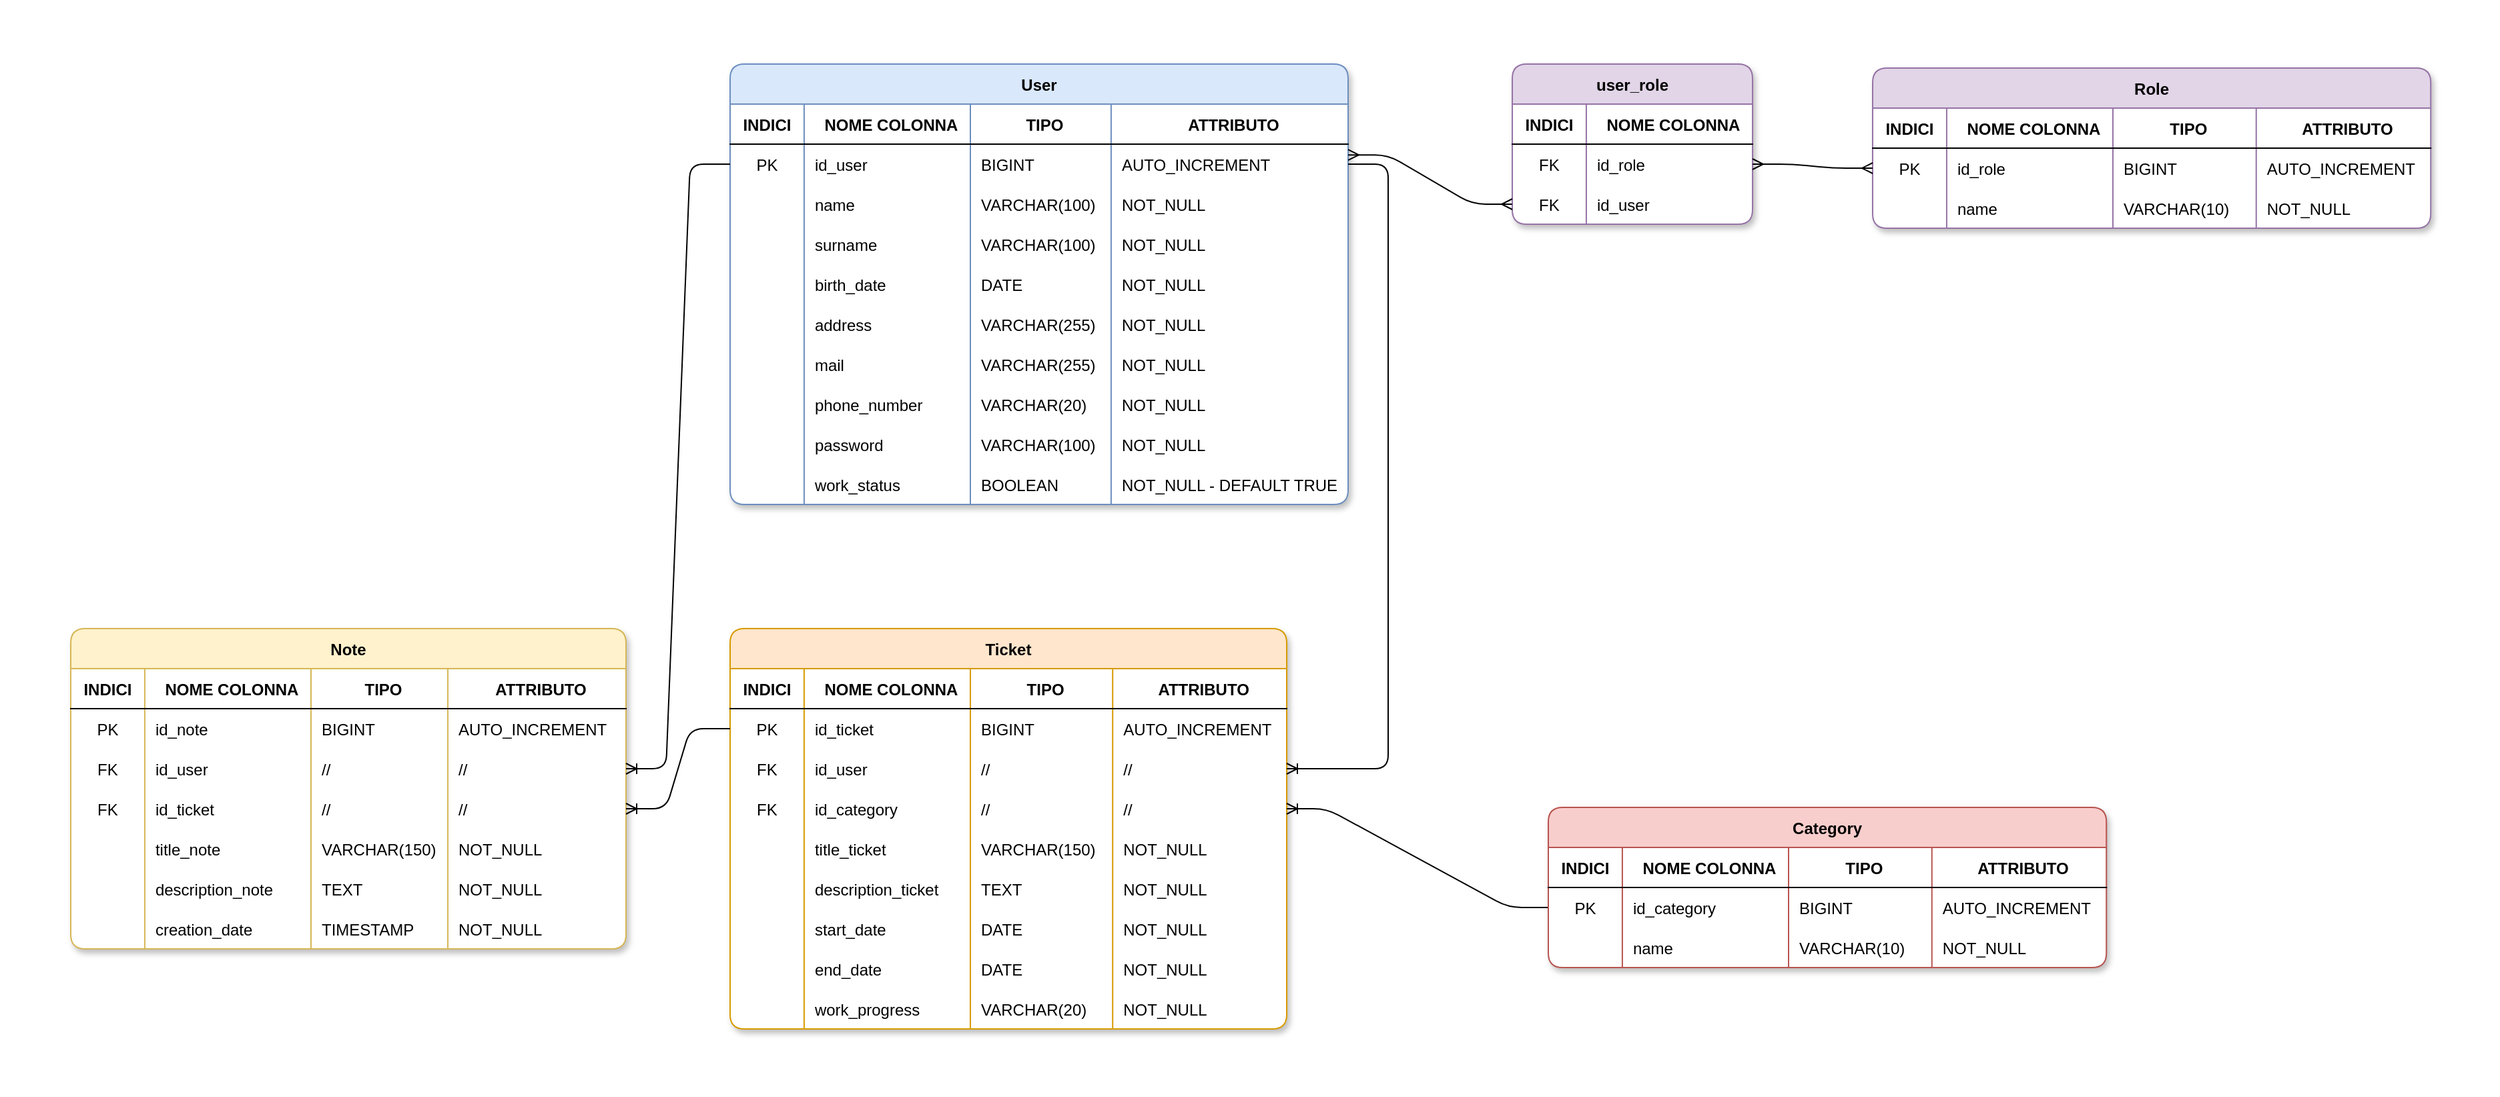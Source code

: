 <mxfile>
    <diagram id="HEl8g1TuOhpyTaPzUHAG" name="Page-1">
        <mxGraphModel dx="3705" dy="1428" grid="0" gridSize="10" guides="1" tooltips="1" connect="1" arrows="1" fold="1" page="0" pageScale="1" pageWidth="827" pageHeight="1169" background="#ffffff" math="0" shadow="0">
            <root>
                <mxCell id="0"/>
                <mxCell id="1" parent="0"/>
                <mxCell id="246" value="" style="rounded=0;whiteSpace=wrap;html=1;strokeColor=none;movable=0;resizable=0;rotatable=0;deletable=0;editable=0;connectable=0;" parent="1" vertex="1">
                    <mxGeometry x="-989" y="96" width="1872" height="821" as="geometry"/>
                </mxCell>
                <mxCell id="2" value="User" style="shape=table;startSize=30;container=1;collapsible=1;childLayout=tableLayout;fixedRows=1;rowLines=0;fontStyle=1;align=center;resizeLast=1;swimlaneFillColor=default;rounded=1;swimlaneLine=1;shadow=1;fillColor=#dae8fc;arcSize=12;strokeColor=#6c8ebf;" parent="1" vertex="1">
                    <mxGeometry x="-442" y="144" width="463" height="330" as="geometry"/>
                </mxCell>
                <mxCell id="3" value="" style="shape=tableRow;horizontal=0;startSize=0;swimlaneHead=0;swimlaneBody=0;fillColor=none;collapsible=0;dropTarget=0;points=[[0,0.5],[1,0.5]];portConstraint=eastwest;top=0;left=0;right=0;bottom=1;rounded=0;" parent="2" vertex="1">
                    <mxGeometry y="30" width="463" height="30" as="geometry"/>
                </mxCell>
                <mxCell id="4" value="INDICI" style="shape=partialRectangle;connectable=0;fillColor=none;top=0;left=0;bottom=0;right=0;fontStyle=1;overflow=hidden;align=center;rounded=0;" parent="3" vertex="1">
                    <mxGeometry width="55.458" height="30" as="geometry">
                        <mxRectangle width="55.458" height="30" as="alternateBounds"/>
                    </mxGeometry>
                </mxCell>
                <mxCell id="5" value="NOME COLONNA" style="shape=partialRectangle;connectable=0;fillColor=none;top=0;left=0;bottom=0;right=0;align=center;spacingLeft=6;fontStyle=1;overflow=hidden;rounded=0;" parent="3" vertex="1">
                    <mxGeometry x="55.458" width="124.542" height="30" as="geometry">
                        <mxRectangle width="124.542" height="30" as="alternateBounds"/>
                    </mxGeometry>
                </mxCell>
                <mxCell id="26" value="TIPO" style="shape=partialRectangle;connectable=0;fillColor=none;top=0;left=0;bottom=0;right=0;align=center;spacingLeft=6;fontStyle=1;overflow=hidden;rounded=0;" parent="3" vertex="1">
                    <mxGeometry x="180" width="105.458" height="30" as="geometry">
                        <mxRectangle width="105.458" height="30" as="alternateBounds"/>
                    </mxGeometry>
                </mxCell>
                <mxCell id="22" value="ATTRIBUTO" style="shape=partialRectangle;connectable=0;fillColor=none;top=0;left=0;bottom=0;right=0;align=center;spacingLeft=6;fontStyle=1;overflow=hidden;rounded=0;" parent="3" vertex="1">
                    <mxGeometry x="285.458" width="177.542" height="30" as="geometry">
                        <mxRectangle width="177.542" height="30" as="alternateBounds"/>
                    </mxGeometry>
                </mxCell>
                <mxCell id="6" value="" style="shape=tableRow;horizontal=0;startSize=0;swimlaneHead=0;swimlaneBody=0;fillColor=none;collapsible=0;dropTarget=0;points=[[0,0.5],[1,0.5]];portConstraint=eastwest;top=0;left=0;right=0;bottom=0;rounded=0;" parent="2" vertex="1">
                    <mxGeometry y="60" width="463" height="30" as="geometry"/>
                </mxCell>
                <mxCell id="7" value="PK" style="shape=partialRectangle;connectable=0;fillColor=none;top=0;left=0;bottom=0;right=0;editable=1;overflow=hidden;rounded=0;" parent="6" vertex="1">
                    <mxGeometry width="55.458" height="30" as="geometry">
                        <mxRectangle width="55.458" height="30" as="alternateBounds"/>
                    </mxGeometry>
                </mxCell>
                <mxCell id="8" value="id_user" style="shape=partialRectangle;connectable=0;fillColor=none;top=0;left=0;bottom=0;right=0;align=left;spacingLeft=6;overflow=hidden;rounded=0;" parent="6" vertex="1">
                    <mxGeometry x="55.458" width="124.542" height="30" as="geometry">
                        <mxRectangle width="124.542" height="30" as="alternateBounds"/>
                    </mxGeometry>
                </mxCell>
                <mxCell id="27" value="BIGINT" style="shape=partialRectangle;connectable=0;fillColor=none;top=0;left=0;bottom=0;right=0;align=left;spacingLeft=6;overflow=hidden;rounded=0;" parent="6" vertex="1">
                    <mxGeometry x="180" width="105.458" height="30" as="geometry">
                        <mxRectangle width="105.458" height="30" as="alternateBounds"/>
                    </mxGeometry>
                </mxCell>
                <mxCell id="23" value="AUTO_INCREMENT" style="shape=partialRectangle;connectable=0;fillColor=none;top=0;left=0;bottom=0;right=0;align=left;spacingLeft=6;overflow=hidden;rounded=0;" parent="6" vertex="1">
                    <mxGeometry x="285.458" width="177.542" height="30" as="geometry">
                        <mxRectangle width="177.542" height="30" as="alternateBounds"/>
                    </mxGeometry>
                </mxCell>
                <mxCell id="9" value="" style="shape=tableRow;horizontal=0;startSize=0;swimlaneHead=0;swimlaneBody=0;fillColor=none;collapsible=0;dropTarget=0;points=[[0,0.5],[1,0.5]];portConstraint=eastwest;top=0;left=0;right=0;bottom=0;rounded=0;" parent="2" vertex="1">
                    <mxGeometry y="90" width="463" height="30" as="geometry"/>
                </mxCell>
                <mxCell id="10" value="" style="shape=partialRectangle;connectable=0;fillColor=none;top=0;left=0;bottom=0;right=0;editable=1;overflow=hidden;rounded=0;" parent="9" vertex="1">
                    <mxGeometry width="55.458" height="30" as="geometry">
                        <mxRectangle width="55.458" height="30" as="alternateBounds"/>
                    </mxGeometry>
                </mxCell>
                <mxCell id="11" value="name" style="shape=partialRectangle;connectable=0;fillColor=none;top=0;left=0;bottom=0;right=0;align=left;spacingLeft=6;overflow=hidden;rounded=0;" parent="9" vertex="1">
                    <mxGeometry x="55.458" width="124.542" height="30" as="geometry">
                        <mxRectangle width="124.542" height="30" as="alternateBounds"/>
                    </mxGeometry>
                </mxCell>
                <mxCell id="28" value="VARCHAR(100)" style="shape=partialRectangle;connectable=0;fillColor=none;top=0;left=0;bottom=0;right=0;align=left;spacingLeft=6;overflow=hidden;rounded=0;" parent="9" vertex="1">
                    <mxGeometry x="180" width="105.458" height="30" as="geometry">
                        <mxRectangle width="105.458" height="30" as="alternateBounds"/>
                    </mxGeometry>
                </mxCell>
                <mxCell id="24" value="NOT_NULL" style="shape=partialRectangle;connectable=0;fillColor=none;top=0;left=0;bottom=0;right=0;align=left;spacingLeft=6;overflow=hidden;rounded=0;" parent="9" vertex="1">
                    <mxGeometry x="285.458" width="177.542" height="30" as="geometry">
                        <mxRectangle width="177.542" height="30" as="alternateBounds"/>
                    </mxGeometry>
                </mxCell>
                <mxCell id="12" value="" style="shape=tableRow;horizontal=0;startSize=0;swimlaneHead=0;swimlaneBody=0;fillColor=none;collapsible=0;dropTarget=0;points=[[0,0.5],[1,0.5]];portConstraint=eastwest;top=0;left=0;right=0;bottom=0;rounded=0;" parent="2" vertex="1">
                    <mxGeometry y="120" width="463" height="30" as="geometry"/>
                </mxCell>
                <mxCell id="13" value="" style="shape=partialRectangle;connectable=0;fillColor=none;top=0;left=0;bottom=0;right=0;editable=1;overflow=hidden;rounded=0;" parent="12" vertex="1">
                    <mxGeometry width="55.458" height="30" as="geometry">
                        <mxRectangle width="55.458" height="30" as="alternateBounds"/>
                    </mxGeometry>
                </mxCell>
                <mxCell id="14" value="surname" style="shape=partialRectangle;connectable=0;fillColor=none;top=0;left=0;bottom=0;right=0;align=left;spacingLeft=6;overflow=hidden;rounded=0;" parent="12" vertex="1">
                    <mxGeometry x="55.458" width="124.542" height="30" as="geometry">
                        <mxRectangle width="124.542" height="30" as="alternateBounds"/>
                    </mxGeometry>
                </mxCell>
                <mxCell id="29" value="VARCHAR(100)" style="shape=partialRectangle;connectable=0;fillColor=none;top=0;left=0;bottom=0;right=0;align=left;spacingLeft=6;overflow=hidden;rounded=0;" parent="12" vertex="1">
                    <mxGeometry x="180" width="105.458" height="30" as="geometry">
                        <mxRectangle width="105.458" height="30" as="alternateBounds"/>
                    </mxGeometry>
                </mxCell>
                <mxCell id="25" value="NOT_NULL" style="shape=partialRectangle;connectable=0;fillColor=none;top=0;left=0;bottom=0;right=0;align=left;spacingLeft=6;overflow=hidden;rounded=0;" parent="12" vertex="1">
                    <mxGeometry x="285.458" width="177.542" height="30" as="geometry">
                        <mxRectangle width="177.542" height="30" as="alternateBounds"/>
                    </mxGeometry>
                </mxCell>
                <mxCell id="79" style="shape=tableRow;horizontal=0;startSize=0;swimlaneHead=0;swimlaneBody=0;fillColor=none;collapsible=0;dropTarget=0;points=[[0,0.5],[1,0.5]];portConstraint=eastwest;top=0;left=0;right=0;bottom=0;rounded=0;" parent="2" vertex="1">
                    <mxGeometry y="150" width="463" height="30" as="geometry"/>
                </mxCell>
                <mxCell id="80" style="shape=partialRectangle;connectable=0;fillColor=none;top=0;left=0;bottom=0;right=0;editable=1;overflow=hidden;rounded=0;" parent="79" vertex="1">
                    <mxGeometry width="55.458" height="30" as="geometry">
                        <mxRectangle width="55.458" height="30" as="alternateBounds"/>
                    </mxGeometry>
                </mxCell>
                <mxCell id="81" value="birth_date" style="shape=partialRectangle;connectable=0;fillColor=none;top=0;left=0;bottom=0;right=0;align=left;spacingLeft=6;overflow=hidden;rounded=0;" parent="79" vertex="1">
                    <mxGeometry x="55.458" width="124.542" height="30" as="geometry">
                        <mxRectangle width="124.542" height="30" as="alternateBounds"/>
                    </mxGeometry>
                </mxCell>
                <mxCell id="82" value="DATE" style="shape=partialRectangle;connectable=0;fillColor=none;top=0;left=0;bottom=0;right=0;align=left;spacingLeft=6;overflow=hidden;rounded=0;" parent="79" vertex="1">
                    <mxGeometry x="180" width="105.458" height="30" as="geometry">
                        <mxRectangle width="105.458" height="30" as="alternateBounds"/>
                    </mxGeometry>
                </mxCell>
                <mxCell id="83" value="NOT_NULL" style="shape=partialRectangle;connectable=0;fillColor=none;top=0;left=0;bottom=0;right=0;align=left;spacingLeft=6;overflow=hidden;rounded=0;" parent="79" vertex="1">
                    <mxGeometry x="285.458" width="177.542" height="30" as="geometry">
                        <mxRectangle width="177.542" height="30" as="alternateBounds"/>
                    </mxGeometry>
                </mxCell>
                <mxCell id="74" style="shape=tableRow;horizontal=0;startSize=0;swimlaneHead=0;swimlaneBody=0;fillColor=none;collapsible=0;dropTarget=0;points=[[0,0.5],[1,0.5]];portConstraint=eastwest;top=0;left=0;right=0;bottom=0;rounded=0;" parent="2" vertex="1">
                    <mxGeometry y="180" width="463" height="30" as="geometry"/>
                </mxCell>
                <mxCell id="75" style="shape=partialRectangle;connectable=0;fillColor=none;top=0;left=0;bottom=0;right=0;editable=1;overflow=hidden;rounded=0;" parent="74" vertex="1">
                    <mxGeometry width="55.458" height="30" as="geometry">
                        <mxRectangle width="55.458" height="30" as="alternateBounds"/>
                    </mxGeometry>
                </mxCell>
                <mxCell id="76" value="address" style="shape=partialRectangle;connectable=0;fillColor=none;top=0;left=0;bottom=0;right=0;align=left;spacingLeft=6;overflow=hidden;rounded=0;" parent="74" vertex="1">
                    <mxGeometry x="55.458" width="124.542" height="30" as="geometry">
                        <mxRectangle width="124.542" height="30" as="alternateBounds"/>
                    </mxGeometry>
                </mxCell>
                <mxCell id="77" value="VARCHAR(255)" style="shape=partialRectangle;connectable=0;fillColor=none;top=0;left=0;bottom=0;right=0;align=left;spacingLeft=6;overflow=hidden;rounded=0;" parent="74" vertex="1">
                    <mxGeometry x="180" width="105.458" height="30" as="geometry">
                        <mxRectangle width="105.458" height="30" as="alternateBounds"/>
                    </mxGeometry>
                </mxCell>
                <mxCell id="78" value="NOT_NULL" style="shape=partialRectangle;connectable=0;fillColor=none;top=0;left=0;bottom=0;right=0;align=left;spacingLeft=6;overflow=hidden;rounded=0;" parent="74" vertex="1">
                    <mxGeometry x="285.458" width="177.542" height="30" as="geometry">
                        <mxRectangle width="177.542" height="30" as="alternateBounds"/>
                    </mxGeometry>
                </mxCell>
                <mxCell id="84" style="shape=tableRow;horizontal=0;startSize=0;swimlaneHead=0;swimlaneBody=0;fillColor=none;collapsible=0;dropTarget=0;points=[[0,0.5],[1,0.5]];portConstraint=eastwest;top=0;left=0;right=0;bottom=0;rounded=0;" parent="2" vertex="1">
                    <mxGeometry y="210" width="463" height="30" as="geometry"/>
                </mxCell>
                <mxCell id="85" style="shape=partialRectangle;connectable=0;fillColor=none;top=0;left=0;bottom=0;right=0;editable=1;overflow=hidden;rounded=0;" parent="84" vertex="1">
                    <mxGeometry width="55.458" height="30" as="geometry">
                        <mxRectangle width="55.458" height="30" as="alternateBounds"/>
                    </mxGeometry>
                </mxCell>
                <mxCell id="86" value="mail" style="shape=partialRectangle;connectable=0;fillColor=none;top=0;left=0;bottom=0;right=0;align=left;spacingLeft=6;overflow=hidden;rounded=0;" parent="84" vertex="1">
                    <mxGeometry x="55.458" width="124.542" height="30" as="geometry">
                        <mxRectangle width="124.542" height="30" as="alternateBounds"/>
                    </mxGeometry>
                </mxCell>
                <mxCell id="87" value="VARCHAR(255)" style="shape=partialRectangle;connectable=0;fillColor=none;top=0;left=0;bottom=0;right=0;align=left;spacingLeft=6;overflow=hidden;rounded=0;" parent="84" vertex="1">
                    <mxGeometry x="180" width="105.458" height="30" as="geometry">
                        <mxRectangle width="105.458" height="30" as="alternateBounds"/>
                    </mxGeometry>
                </mxCell>
                <mxCell id="88" value="NOT_NULL" style="shape=partialRectangle;connectable=0;fillColor=none;top=0;left=0;bottom=0;right=0;align=left;spacingLeft=6;overflow=hidden;rounded=0;" parent="84" vertex="1">
                    <mxGeometry x="285.458" width="177.542" height="30" as="geometry">
                        <mxRectangle width="177.542" height="30" as="alternateBounds"/>
                    </mxGeometry>
                </mxCell>
                <mxCell id="99" style="shape=tableRow;horizontal=0;startSize=0;swimlaneHead=0;swimlaneBody=0;fillColor=none;collapsible=0;dropTarget=0;points=[[0,0.5],[1,0.5]];portConstraint=eastwest;top=0;left=0;right=0;bottom=0;rounded=0;" parent="2" vertex="1">
                    <mxGeometry y="240" width="463" height="30" as="geometry"/>
                </mxCell>
                <mxCell id="100" style="shape=partialRectangle;connectable=0;fillColor=none;top=0;left=0;bottom=0;right=0;editable=1;overflow=hidden;rounded=0;" parent="99" vertex="1">
                    <mxGeometry width="55.458" height="30" as="geometry">
                        <mxRectangle width="55.458" height="30" as="alternateBounds"/>
                    </mxGeometry>
                </mxCell>
                <mxCell id="101" value="phone_number" style="shape=partialRectangle;connectable=0;fillColor=none;top=0;left=0;bottom=0;right=0;align=left;spacingLeft=6;overflow=hidden;rounded=0;" parent="99" vertex="1">
                    <mxGeometry x="55.458" width="124.542" height="30" as="geometry">
                        <mxRectangle width="124.542" height="30" as="alternateBounds"/>
                    </mxGeometry>
                </mxCell>
                <mxCell id="102" value="VARCHAR(20)" style="shape=partialRectangle;connectable=0;fillColor=none;top=0;left=0;bottom=0;right=0;align=left;spacingLeft=6;overflow=hidden;rounded=0;" parent="99" vertex="1">
                    <mxGeometry x="180" width="105.458" height="30" as="geometry">
                        <mxRectangle width="105.458" height="30" as="alternateBounds"/>
                    </mxGeometry>
                </mxCell>
                <mxCell id="103" value="NOT_NULL" style="shape=partialRectangle;connectable=0;fillColor=none;top=0;left=0;bottom=0;right=0;align=left;spacingLeft=6;overflow=hidden;rounded=0;" parent="99" vertex="1">
                    <mxGeometry x="285.458" width="177.542" height="30" as="geometry">
                        <mxRectangle width="177.542" height="30" as="alternateBounds"/>
                    </mxGeometry>
                </mxCell>
                <mxCell id="89" style="shape=tableRow;horizontal=0;startSize=0;swimlaneHead=0;swimlaneBody=0;fillColor=none;collapsible=0;dropTarget=0;points=[[0,0.5],[1,0.5]];portConstraint=eastwest;top=0;left=0;right=0;bottom=0;rounded=0;" parent="2" vertex="1">
                    <mxGeometry y="270" width="463" height="30" as="geometry"/>
                </mxCell>
                <mxCell id="90" style="shape=partialRectangle;connectable=0;fillColor=none;top=0;left=0;bottom=0;right=0;editable=1;overflow=hidden;rounded=0;" parent="89" vertex="1">
                    <mxGeometry width="55.458" height="30" as="geometry">
                        <mxRectangle width="55.458" height="30" as="alternateBounds"/>
                    </mxGeometry>
                </mxCell>
                <mxCell id="91" value="password" style="shape=partialRectangle;connectable=0;fillColor=none;top=0;left=0;bottom=0;right=0;align=left;spacingLeft=6;overflow=hidden;rounded=0;" parent="89" vertex="1">
                    <mxGeometry x="55.458" width="124.542" height="30" as="geometry">
                        <mxRectangle width="124.542" height="30" as="alternateBounds"/>
                    </mxGeometry>
                </mxCell>
                <mxCell id="92" value="VARCHAR(100)" style="shape=partialRectangle;connectable=0;fillColor=none;top=0;left=0;bottom=0;right=0;align=left;spacingLeft=6;overflow=hidden;rounded=0;" parent="89" vertex="1">
                    <mxGeometry x="180" width="105.458" height="30" as="geometry">
                        <mxRectangle width="105.458" height="30" as="alternateBounds"/>
                    </mxGeometry>
                </mxCell>
                <mxCell id="93" value="NOT_NULL" style="shape=partialRectangle;connectable=0;fillColor=none;top=0;left=0;bottom=0;right=0;align=left;spacingLeft=6;overflow=hidden;rounded=0;" parent="89" vertex="1">
                    <mxGeometry x="285.458" width="177.542" height="30" as="geometry">
                        <mxRectangle width="177.542" height="30" as="alternateBounds"/>
                    </mxGeometry>
                </mxCell>
                <mxCell id="125" style="shape=tableRow;horizontal=0;startSize=0;swimlaneHead=0;swimlaneBody=0;fillColor=none;collapsible=0;dropTarget=0;points=[[0,0.5],[1,0.5]];portConstraint=eastwest;top=0;left=0;right=0;bottom=0;rounded=0;" parent="2" vertex="1">
                    <mxGeometry y="300" width="463" height="30" as="geometry"/>
                </mxCell>
                <mxCell id="126" style="shape=partialRectangle;connectable=0;fillColor=none;top=0;left=0;bottom=0;right=0;editable=1;overflow=hidden;rounded=0;" parent="125" vertex="1">
                    <mxGeometry width="55.458" height="30" as="geometry">
                        <mxRectangle width="55.458" height="30" as="alternateBounds"/>
                    </mxGeometry>
                </mxCell>
                <mxCell id="127" value="work_status" style="shape=partialRectangle;connectable=0;fillColor=none;top=0;left=0;bottom=0;right=0;align=left;spacingLeft=6;overflow=hidden;rounded=0;" parent="125" vertex="1">
                    <mxGeometry x="55.458" width="124.542" height="30" as="geometry">
                        <mxRectangle width="124.542" height="30" as="alternateBounds"/>
                    </mxGeometry>
                </mxCell>
                <mxCell id="128" value="BOOLEAN" style="shape=partialRectangle;connectable=0;fillColor=none;top=0;left=0;bottom=0;right=0;align=left;spacingLeft=6;overflow=hidden;rounded=0;" parent="125" vertex="1">
                    <mxGeometry x="180" width="105.458" height="30" as="geometry">
                        <mxRectangle width="105.458" height="30" as="alternateBounds"/>
                    </mxGeometry>
                </mxCell>
                <mxCell id="129" value="NOT_NULL - DEFAULT TRUE" style="shape=partialRectangle;connectable=0;fillColor=none;top=0;left=0;bottom=0;right=0;align=left;spacingLeft=6;overflow=hidden;rounded=0;" parent="125" vertex="1">
                    <mxGeometry x="285.458" width="177.542" height="30" as="geometry">
                        <mxRectangle width="177.542" height="30" as="alternateBounds"/>
                    </mxGeometry>
                </mxCell>
                <mxCell id="30" value="Role" style="shape=table;startSize=30;container=1;collapsible=1;childLayout=tableLayout;fixedRows=1;rowLines=0;fontStyle=1;align=center;resizeLast=1;swimlaneFillColor=default;rounded=1;swimlaneLine=1;shadow=1;fillColor=#e1d5e7;arcSize=12;strokeColor=#9673a6;" parent="1" vertex="1">
                    <mxGeometry x="414" y="147" width="418.114" height="120" as="geometry"/>
                </mxCell>
                <mxCell id="31" value="" style="shape=tableRow;horizontal=0;startSize=0;swimlaneHead=0;swimlaneBody=0;fillColor=none;collapsible=0;dropTarget=0;points=[[0,0.5],[1,0.5]];portConstraint=eastwest;top=0;left=0;right=0;bottom=1;rounded=0;" parent="30" vertex="1">
                    <mxGeometry y="30" width="418.114" height="30" as="geometry"/>
                </mxCell>
                <mxCell id="32" value="INDICI" style="shape=partialRectangle;connectable=0;fillColor=none;top=0;left=0;bottom=0;right=0;fontStyle=1;overflow=hidden;align=center;rounded=0;" parent="31" vertex="1">
                    <mxGeometry width="55.458" height="30" as="geometry">
                        <mxRectangle width="55.458" height="30" as="alternateBounds"/>
                    </mxGeometry>
                </mxCell>
                <mxCell id="33" value="NOME COLONNA" style="shape=partialRectangle;connectable=0;fillColor=none;top=0;left=0;bottom=0;right=0;align=center;spacingLeft=6;fontStyle=1;overflow=hidden;rounded=0;" parent="31" vertex="1">
                    <mxGeometry x="55.458" width="124.542" height="30" as="geometry">
                        <mxRectangle width="124.542" height="30" as="alternateBounds"/>
                    </mxGeometry>
                </mxCell>
                <mxCell id="34" value="TIPO" style="shape=partialRectangle;connectable=0;fillColor=none;top=0;left=0;bottom=0;right=0;align=center;spacingLeft=6;fontStyle=1;overflow=hidden;rounded=0;" parent="31" vertex="1">
                    <mxGeometry x="180" width="107.371" height="30" as="geometry">
                        <mxRectangle width="107.371" height="30" as="alternateBounds"/>
                    </mxGeometry>
                </mxCell>
                <mxCell id="35" value="ATTRIBUTO" style="shape=partialRectangle;connectable=0;fillColor=none;top=0;left=0;bottom=0;right=0;align=center;spacingLeft=6;fontStyle=1;overflow=hidden;rounded=0;" parent="31" vertex="1">
                    <mxGeometry x="287.371" width="130.743" height="30" as="geometry">
                        <mxRectangle width="130.743" height="30" as="alternateBounds"/>
                    </mxGeometry>
                </mxCell>
                <mxCell id="36" value="" style="shape=tableRow;horizontal=0;startSize=0;swimlaneHead=0;swimlaneBody=0;fillColor=none;collapsible=0;dropTarget=0;points=[[0,0.5],[1,0.5]];portConstraint=eastwest;top=0;left=0;right=0;bottom=0;rounded=0;" parent="30" vertex="1">
                    <mxGeometry y="60" width="418.114" height="30" as="geometry"/>
                </mxCell>
                <mxCell id="37" value="PK" style="shape=partialRectangle;connectable=0;fillColor=none;top=0;left=0;bottom=0;right=0;editable=1;overflow=hidden;rounded=0;" parent="36" vertex="1">
                    <mxGeometry width="55.458" height="30" as="geometry">
                        <mxRectangle width="55.458" height="30" as="alternateBounds"/>
                    </mxGeometry>
                </mxCell>
                <mxCell id="38" value="id_role" style="shape=partialRectangle;connectable=0;fillColor=none;top=0;left=0;bottom=0;right=0;align=left;spacingLeft=6;overflow=hidden;rounded=0;" parent="36" vertex="1">
                    <mxGeometry x="55.458" width="124.542" height="30" as="geometry">
                        <mxRectangle width="124.542" height="30" as="alternateBounds"/>
                    </mxGeometry>
                </mxCell>
                <mxCell id="39" value="BIGINT" style="shape=partialRectangle;connectable=0;fillColor=none;top=0;left=0;bottom=0;right=0;align=left;spacingLeft=6;overflow=hidden;rounded=0;" parent="36" vertex="1">
                    <mxGeometry x="180" width="107.371" height="30" as="geometry">
                        <mxRectangle width="107.371" height="30" as="alternateBounds"/>
                    </mxGeometry>
                </mxCell>
                <mxCell id="40" value="AUTO_INCREMENT" style="shape=partialRectangle;connectable=0;fillColor=none;top=0;left=0;bottom=0;right=0;align=left;spacingLeft=6;overflow=hidden;rounded=0;" parent="36" vertex="1">
                    <mxGeometry x="287.371" width="130.743" height="30" as="geometry">
                        <mxRectangle width="130.743" height="30" as="alternateBounds"/>
                    </mxGeometry>
                </mxCell>
                <mxCell id="192" value="" style="shape=tableRow;horizontal=0;startSize=0;swimlaneHead=0;swimlaneBody=0;fillColor=none;collapsible=0;dropTarget=0;points=[[0,0.5],[1,0.5]];portConstraint=eastwest;top=0;left=0;right=0;bottom=0;rounded=0;" parent="30" vertex="1">
                    <mxGeometry y="90" width="418.114" height="30" as="geometry"/>
                </mxCell>
                <mxCell id="193" value="" style="shape=partialRectangle;connectable=0;fillColor=none;top=0;left=0;bottom=0;right=0;editable=1;overflow=hidden;rounded=0;" parent="192" vertex="1">
                    <mxGeometry width="55.458" height="30" as="geometry">
                        <mxRectangle width="55.458" height="30" as="alternateBounds"/>
                    </mxGeometry>
                </mxCell>
                <mxCell id="194" value="name" style="shape=partialRectangle;connectable=0;fillColor=none;top=0;left=0;bottom=0;right=0;align=left;spacingLeft=6;overflow=hidden;rounded=0;" parent="192" vertex="1">
                    <mxGeometry x="55.458" width="124.542" height="30" as="geometry">
                        <mxRectangle width="124.542" height="30" as="alternateBounds"/>
                    </mxGeometry>
                </mxCell>
                <mxCell id="195" value="VARCHAR(10)" style="shape=partialRectangle;connectable=0;fillColor=none;top=0;left=0;bottom=0;right=0;align=left;spacingLeft=6;overflow=hidden;rounded=0;" parent="192" vertex="1">
                    <mxGeometry x="180" width="107.371" height="30" as="geometry">
                        <mxRectangle width="107.371" height="30" as="alternateBounds"/>
                    </mxGeometry>
                </mxCell>
                <mxCell id="196" value="NOT_NULL" style="shape=partialRectangle;connectable=0;fillColor=none;top=0;left=0;bottom=0;right=0;align=left;spacingLeft=6;overflow=hidden;rounded=0;" parent="192" vertex="1">
                    <mxGeometry x="287.371" width="130.743" height="30" as="geometry">
                        <mxRectangle width="130.743" height="30" as="alternateBounds"/>
                    </mxGeometry>
                </mxCell>
                <mxCell id="51" value="Ticket" style="shape=table;startSize=30;container=1;collapsible=1;childLayout=tableLayout;fixedRows=1;rowLines=0;fontStyle=1;align=center;resizeLast=1;swimlaneFillColor=default;rounded=1;swimlaneLine=1;shadow=1;fillColor=#ffe6cc;arcSize=12;strokeColor=#d79b00;" parent="1" vertex="1">
                    <mxGeometry x="-442" y="567" width="417" height="300" as="geometry"/>
                </mxCell>
                <mxCell id="52" value="" style="shape=tableRow;horizontal=0;startSize=0;swimlaneHead=0;swimlaneBody=0;fillColor=none;collapsible=0;dropTarget=0;points=[[0,0.5],[1,0.5]];portConstraint=eastwest;top=0;left=0;right=0;bottom=1;rounded=0;" parent="51" vertex="1">
                    <mxGeometry y="30" width="417" height="30" as="geometry"/>
                </mxCell>
                <mxCell id="53" value="INDICI" style="shape=partialRectangle;connectable=0;fillColor=none;top=0;left=0;bottom=0;right=0;fontStyle=1;overflow=hidden;align=center;rounded=0;" parent="52" vertex="1">
                    <mxGeometry width="55.458" height="30" as="geometry">
                        <mxRectangle width="55.458" height="30" as="alternateBounds"/>
                    </mxGeometry>
                </mxCell>
                <mxCell id="54" value="NOME COLONNA" style="shape=partialRectangle;connectable=0;fillColor=none;top=0;left=0;bottom=0;right=0;align=center;spacingLeft=6;fontStyle=1;overflow=hidden;rounded=0;" parent="52" vertex="1">
                    <mxGeometry x="55.458" width="124.542" height="30" as="geometry">
                        <mxRectangle width="124.542" height="30" as="alternateBounds"/>
                    </mxGeometry>
                </mxCell>
                <mxCell id="55" value="TIPO" style="shape=partialRectangle;connectable=0;fillColor=none;top=0;left=0;bottom=0;right=0;align=center;spacingLeft=6;fontStyle=1;overflow=hidden;rounded=0;" parent="52" vertex="1">
                    <mxGeometry x="180" width="106.609" height="30" as="geometry">
                        <mxRectangle width="106.609" height="30" as="alternateBounds"/>
                    </mxGeometry>
                </mxCell>
                <mxCell id="56" value="ATTRIBUTO" style="shape=partialRectangle;connectable=0;fillColor=none;top=0;left=0;bottom=0;right=0;align=center;spacingLeft=6;fontStyle=1;overflow=hidden;rounded=0;" parent="52" vertex="1">
                    <mxGeometry x="286.609" width="130.391" height="30" as="geometry">
                        <mxRectangle width="130.391" height="30" as="alternateBounds"/>
                    </mxGeometry>
                </mxCell>
                <mxCell id="57" value="" style="shape=tableRow;horizontal=0;startSize=0;swimlaneHead=0;swimlaneBody=0;fillColor=none;collapsible=0;dropTarget=0;points=[[0,0.5],[1,0.5]];portConstraint=eastwest;top=0;left=0;right=0;bottom=0;rounded=0;" parent="51" vertex="1">
                    <mxGeometry y="60" width="417" height="30" as="geometry"/>
                </mxCell>
                <mxCell id="58" value="PK" style="shape=partialRectangle;connectable=0;fillColor=none;top=0;left=0;bottom=0;right=0;editable=1;overflow=hidden;rounded=0;" parent="57" vertex="1">
                    <mxGeometry width="55.458" height="30" as="geometry">
                        <mxRectangle width="55.458" height="30" as="alternateBounds"/>
                    </mxGeometry>
                </mxCell>
                <mxCell id="59" value="id_ticket" style="shape=partialRectangle;connectable=0;fillColor=none;top=0;left=0;bottom=0;right=0;align=left;spacingLeft=6;overflow=hidden;rounded=0;" parent="57" vertex="1">
                    <mxGeometry x="55.458" width="124.542" height="30" as="geometry">
                        <mxRectangle width="124.542" height="30" as="alternateBounds"/>
                    </mxGeometry>
                </mxCell>
                <mxCell id="60" value="BIGINT" style="shape=partialRectangle;connectable=0;fillColor=none;top=0;left=0;bottom=0;right=0;align=left;spacingLeft=6;overflow=hidden;rounded=0;" parent="57" vertex="1">
                    <mxGeometry x="180" width="106.609" height="30" as="geometry">
                        <mxRectangle width="106.609" height="30" as="alternateBounds"/>
                    </mxGeometry>
                </mxCell>
                <mxCell id="61" value="AUTO_INCREMENT" style="shape=partialRectangle;connectable=0;fillColor=none;top=0;left=0;bottom=0;right=0;align=left;spacingLeft=6;overflow=hidden;rounded=0;" parent="57" vertex="1">
                    <mxGeometry x="286.609" width="130.391" height="30" as="geometry">
                        <mxRectangle width="130.391" height="30" as="alternateBounds"/>
                    </mxGeometry>
                </mxCell>
                <mxCell id="214" style="shape=tableRow;horizontal=0;startSize=0;swimlaneHead=0;swimlaneBody=0;fillColor=none;collapsible=0;dropTarget=0;points=[[0,0.5],[1,0.5]];portConstraint=eastwest;top=0;left=0;right=0;bottom=0;rounded=0;" parent="51" vertex="1">
                    <mxGeometry y="90" width="417" height="30" as="geometry"/>
                </mxCell>
                <mxCell id="215" value="FK" style="shape=partialRectangle;connectable=0;fillColor=none;top=0;left=0;bottom=0;right=0;editable=1;overflow=hidden;rounded=0;" parent="214" vertex="1">
                    <mxGeometry width="55.458" height="30" as="geometry">
                        <mxRectangle width="55.458" height="30" as="alternateBounds"/>
                    </mxGeometry>
                </mxCell>
                <mxCell id="216" value="id_user" style="shape=partialRectangle;connectable=0;fillColor=none;top=0;left=0;bottom=0;right=0;align=left;spacingLeft=6;overflow=hidden;rounded=0;" parent="214" vertex="1">
                    <mxGeometry x="55.458" width="124.542" height="30" as="geometry">
                        <mxRectangle width="124.542" height="30" as="alternateBounds"/>
                    </mxGeometry>
                </mxCell>
                <mxCell id="217" value="//" style="shape=partialRectangle;connectable=0;fillColor=none;top=0;left=0;bottom=0;right=0;align=left;spacingLeft=6;overflow=hidden;rounded=0;" parent="214" vertex="1">
                    <mxGeometry x="180" width="106.609" height="30" as="geometry">
                        <mxRectangle width="106.609" height="30" as="alternateBounds"/>
                    </mxGeometry>
                </mxCell>
                <mxCell id="218" value="//" style="shape=partialRectangle;connectable=0;fillColor=none;top=0;left=0;bottom=0;right=0;align=left;spacingLeft=6;overflow=hidden;rounded=0;" parent="214" vertex="1">
                    <mxGeometry x="286.609" width="130.391" height="30" as="geometry">
                        <mxRectangle width="130.391" height="30" as="alternateBounds"/>
                    </mxGeometry>
                </mxCell>
                <mxCell id="252" style="shape=tableRow;horizontal=0;startSize=0;swimlaneHead=0;swimlaneBody=0;fillColor=none;collapsible=0;dropTarget=0;points=[[0,0.5],[1,0.5]];portConstraint=eastwest;top=0;left=0;right=0;bottom=0;rounded=0;" vertex="1" parent="51">
                    <mxGeometry y="120" width="417" height="30" as="geometry"/>
                </mxCell>
                <mxCell id="253" value="FK" style="shape=partialRectangle;connectable=0;fillColor=none;top=0;left=0;bottom=0;right=0;editable=1;overflow=hidden;rounded=0;" vertex="1" parent="252">
                    <mxGeometry width="55.458" height="30" as="geometry">
                        <mxRectangle width="55.458" height="30" as="alternateBounds"/>
                    </mxGeometry>
                </mxCell>
                <mxCell id="254" value="id_category" style="shape=partialRectangle;connectable=0;fillColor=none;top=0;left=0;bottom=0;right=0;align=left;spacingLeft=6;overflow=hidden;rounded=0;" vertex="1" parent="252">
                    <mxGeometry x="55.458" width="124.542" height="30" as="geometry">
                        <mxRectangle width="124.542" height="30" as="alternateBounds"/>
                    </mxGeometry>
                </mxCell>
                <mxCell id="255" value="//" style="shape=partialRectangle;connectable=0;fillColor=none;top=0;left=0;bottom=0;right=0;align=left;spacingLeft=6;overflow=hidden;rounded=0;" vertex="1" parent="252">
                    <mxGeometry x="180" width="106.609" height="30" as="geometry">
                        <mxRectangle width="106.609" height="30" as="alternateBounds"/>
                    </mxGeometry>
                </mxCell>
                <mxCell id="256" value="//" style="shape=partialRectangle;connectable=0;fillColor=none;top=0;left=0;bottom=0;right=0;align=left;spacingLeft=6;overflow=hidden;rounded=0;" vertex="1" parent="252">
                    <mxGeometry x="286.609" width="130.391" height="30" as="geometry">
                        <mxRectangle width="130.391" height="30" as="alternateBounds"/>
                    </mxGeometry>
                </mxCell>
                <mxCell id="62" value="" style="shape=tableRow;horizontal=0;startSize=0;swimlaneHead=0;swimlaneBody=0;fillColor=none;collapsible=0;dropTarget=0;points=[[0,0.5],[1,0.5]];portConstraint=eastwest;top=0;left=0;right=0;bottom=0;rounded=0;" parent="51" vertex="1">
                    <mxGeometry y="150" width="417" height="30" as="geometry"/>
                </mxCell>
                <mxCell id="63" value="" style="shape=partialRectangle;connectable=0;fillColor=none;top=0;left=0;bottom=0;right=0;editable=1;overflow=hidden;rounded=0;" parent="62" vertex="1">
                    <mxGeometry width="55.458" height="30" as="geometry">
                        <mxRectangle width="55.458" height="30" as="alternateBounds"/>
                    </mxGeometry>
                </mxCell>
                <mxCell id="64" value="title_ticket" style="shape=partialRectangle;connectable=0;fillColor=none;top=0;left=0;bottom=0;right=0;align=left;spacingLeft=6;overflow=hidden;rounded=0;" parent="62" vertex="1">
                    <mxGeometry x="55.458" width="124.542" height="30" as="geometry">
                        <mxRectangle width="124.542" height="30" as="alternateBounds"/>
                    </mxGeometry>
                </mxCell>
                <mxCell id="65" value="VARCHAR(150)" style="shape=partialRectangle;connectable=0;fillColor=none;top=0;left=0;bottom=0;right=0;align=left;spacingLeft=6;overflow=hidden;rounded=0;" parent="62" vertex="1">
                    <mxGeometry x="180" width="106.609" height="30" as="geometry">
                        <mxRectangle width="106.609" height="30" as="alternateBounds"/>
                    </mxGeometry>
                </mxCell>
                <mxCell id="66" value="NOT_NULL" style="shape=partialRectangle;connectable=0;fillColor=none;top=0;left=0;bottom=0;right=0;align=left;spacingLeft=6;overflow=hidden;rounded=0;" parent="62" vertex="1">
                    <mxGeometry x="286.609" width="130.391" height="30" as="geometry">
                        <mxRectangle width="130.391" height="30" as="alternateBounds"/>
                    </mxGeometry>
                </mxCell>
                <mxCell id="67" value="" style="shape=tableRow;horizontal=0;startSize=0;swimlaneHead=0;swimlaneBody=0;fillColor=none;collapsible=0;dropTarget=0;points=[[0,0.5],[1,0.5]];portConstraint=eastwest;top=0;left=0;right=0;bottom=0;rounded=0;" parent="51" vertex="1">
                    <mxGeometry y="180" width="417" height="30" as="geometry"/>
                </mxCell>
                <mxCell id="68" value="" style="shape=partialRectangle;connectable=0;fillColor=none;top=0;left=0;bottom=0;right=0;editable=1;overflow=hidden;rounded=0;" parent="67" vertex="1">
                    <mxGeometry width="55.458" height="30" as="geometry">
                        <mxRectangle width="55.458" height="30" as="alternateBounds"/>
                    </mxGeometry>
                </mxCell>
                <mxCell id="69" value="description_ticket" style="shape=partialRectangle;connectable=0;fillColor=none;top=0;left=0;bottom=0;right=0;align=left;spacingLeft=6;overflow=hidden;rounded=0;" parent="67" vertex="1">
                    <mxGeometry x="55.458" width="124.542" height="30" as="geometry">
                        <mxRectangle width="124.542" height="30" as="alternateBounds"/>
                    </mxGeometry>
                </mxCell>
                <mxCell id="70" value="TEXT" style="shape=partialRectangle;connectable=0;fillColor=none;top=0;left=0;bottom=0;right=0;align=left;spacingLeft=6;overflow=hidden;rounded=0;" parent="67" vertex="1">
                    <mxGeometry x="180" width="106.609" height="30" as="geometry">
                        <mxRectangle width="106.609" height="30" as="alternateBounds"/>
                    </mxGeometry>
                </mxCell>
                <mxCell id="71" value="NOT_NULL" style="shape=partialRectangle;connectable=0;fillColor=none;top=0;left=0;bottom=0;right=0;align=left;spacingLeft=6;overflow=hidden;rounded=0;" parent="67" vertex="1">
                    <mxGeometry x="286.609" width="130.391" height="30" as="geometry">
                        <mxRectangle width="130.391" height="30" as="alternateBounds"/>
                    </mxGeometry>
                </mxCell>
                <mxCell id="226" style="shape=tableRow;horizontal=0;startSize=0;swimlaneHead=0;swimlaneBody=0;fillColor=none;collapsible=0;dropTarget=0;points=[[0,0.5],[1,0.5]];portConstraint=eastwest;top=0;left=0;right=0;bottom=0;rounded=0;" parent="51" vertex="1">
                    <mxGeometry y="210" width="417" height="30" as="geometry"/>
                </mxCell>
                <mxCell id="227" style="shape=partialRectangle;connectable=0;fillColor=none;top=0;left=0;bottom=0;right=0;editable=1;overflow=hidden;rounded=0;" parent="226" vertex="1">
                    <mxGeometry width="55.458" height="30" as="geometry">
                        <mxRectangle width="55.458" height="30" as="alternateBounds"/>
                    </mxGeometry>
                </mxCell>
                <mxCell id="228" value="start_date" style="shape=partialRectangle;connectable=0;fillColor=none;top=0;left=0;bottom=0;right=0;align=left;spacingLeft=6;overflow=hidden;rounded=0;" parent="226" vertex="1">
                    <mxGeometry x="55.458" width="124.542" height="30" as="geometry">
                        <mxRectangle width="124.542" height="30" as="alternateBounds"/>
                    </mxGeometry>
                </mxCell>
                <mxCell id="229" value="DATE" style="shape=partialRectangle;connectable=0;fillColor=none;top=0;left=0;bottom=0;right=0;align=left;spacingLeft=6;overflow=hidden;rounded=0;" parent="226" vertex="1">
                    <mxGeometry x="180" width="106.609" height="30" as="geometry">
                        <mxRectangle width="106.609" height="30" as="alternateBounds"/>
                    </mxGeometry>
                </mxCell>
                <mxCell id="230" value="NOT_NULL" style="shape=partialRectangle;connectable=0;fillColor=none;top=0;left=0;bottom=0;right=0;align=left;spacingLeft=6;overflow=hidden;rounded=0;" parent="226" vertex="1">
                    <mxGeometry x="286.609" width="130.391" height="30" as="geometry">
                        <mxRectangle width="130.391" height="30" as="alternateBounds"/>
                    </mxGeometry>
                </mxCell>
                <mxCell id="221" style="shape=tableRow;horizontal=0;startSize=0;swimlaneHead=0;swimlaneBody=0;fillColor=none;collapsible=0;dropTarget=0;points=[[0,0.5],[1,0.5]];portConstraint=eastwest;top=0;left=0;right=0;bottom=0;rounded=0;" parent="51" vertex="1">
                    <mxGeometry y="240" width="417" height="30" as="geometry"/>
                </mxCell>
                <mxCell id="222" style="shape=partialRectangle;connectable=0;fillColor=none;top=0;left=0;bottom=0;right=0;editable=1;overflow=hidden;rounded=0;" parent="221" vertex="1">
                    <mxGeometry width="55.458" height="30" as="geometry">
                        <mxRectangle width="55.458" height="30" as="alternateBounds"/>
                    </mxGeometry>
                </mxCell>
                <mxCell id="223" value="end_date" style="shape=partialRectangle;connectable=0;fillColor=none;top=0;left=0;bottom=0;right=0;align=left;spacingLeft=6;overflow=hidden;rounded=0;" parent="221" vertex="1">
                    <mxGeometry x="55.458" width="124.542" height="30" as="geometry">
                        <mxRectangle width="124.542" height="30" as="alternateBounds"/>
                    </mxGeometry>
                </mxCell>
                <mxCell id="224" value="DATE" style="shape=partialRectangle;connectable=0;fillColor=none;top=0;left=0;bottom=0;right=0;align=left;spacingLeft=6;overflow=hidden;rounded=0;" parent="221" vertex="1">
                    <mxGeometry x="180" width="106.609" height="30" as="geometry">
                        <mxRectangle width="106.609" height="30" as="alternateBounds"/>
                    </mxGeometry>
                </mxCell>
                <mxCell id="225" value="NOT_NULL" style="shape=partialRectangle;connectable=0;fillColor=none;top=0;left=0;bottom=0;right=0;align=left;spacingLeft=6;overflow=hidden;rounded=0;" parent="221" vertex="1">
                    <mxGeometry x="286.609" width="130.391" height="30" as="geometry">
                        <mxRectangle width="130.391" height="30" as="alternateBounds"/>
                    </mxGeometry>
                </mxCell>
                <mxCell id="247" style="shape=tableRow;horizontal=0;startSize=0;swimlaneHead=0;swimlaneBody=0;fillColor=none;collapsible=0;dropTarget=0;points=[[0,0.5],[1,0.5]];portConstraint=eastwest;top=0;left=0;right=0;bottom=0;rounded=0;" vertex="1" parent="51">
                    <mxGeometry y="270" width="417" height="30" as="geometry"/>
                </mxCell>
                <mxCell id="248" style="shape=partialRectangle;connectable=0;fillColor=none;top=0;left=0;bottom=0;right=0;editable=1;overflow=hidden;rounded=0;" vertex="1" parent="247">
                    <mxGeometry width="55.458" height="30" as="geometry">
                        <mxRectangle width="55.458" height="30" as="alternateBounds"/>
                    </mxGeometry>
                </mxCell>
                <mxCell id="249" value="work_progress" style="shape=partialRectangle;connectable=0;fillColor=none;top=0;left=0;bottom=0;right=0;align=left;spacingLeft=6;overflow=hidden;rounded=0;" vertex="1" parent="247">
                    <mxGeometry x="55.458" width="124.542" height="30" as="geometry">
                        <mxRectangle width="124.542" height="30" as="alternateBounds"/>
                    </mxGeometry>
                </mxCell>
                <mxCell id="250" value="VARCHAR(20)" style="shape=partialRectangle;connectable=0;fillColor=none;top=0;left=0;bottom=0;right=0;align=left;spacingLeft=6;overflow=hidden;rounded=0;" vertex="1" parent="247">
                    <mxGeometry x="180" width="106.609" height="30" as="geometry">
                        <mxRectangle width="106.609" height="30" as="alternateBounds"/>
                    </mxGeometry>
                </mxCell>
                <mxCell id="251" value="NOT_NULL" style="shape=partialRectangle;connectable=0;fillColor=none;top=0;left=0;bottom=0;right=0;align=left;spacingLeft=6;overflow=hidden;rounded=0;" vertex="1" parent="247">
                    <mxGeometry x="286.609" width="130.391" height="30" as="geometry">
                        <mxRectangle width="130.391" height="30" as="alternateBounds"/>
                    </mxGeometry>
                </mxCell>
                <mxCell id="104" value="Note" style="shape=table;startSize=30;container=1;collapsible=1;childLayout=tableLayout;fixedRows=1;rowLines=0;fontStyle=1;align=center;resizeLast=1;swimlaneFillColor=default;rounded=1;swimlaneLine=1;shadow=1;fillColor=#fff2cc;arcSize=12;strokeColor=#d6b656;" parent="1" vertex="1">
                    <mxGeometry x="-936" y="567" width="416" height="240" as="geometry"/>
                </mxCell>
                <mxCell id="105" value="" style="shape=tableRow;horizontal=0;startSize=0;swimlaneHead=0;swimlaneBody=0;fillColor=none;collapsible=0;dropTarget=0;points=[[0,0.5],[1,0.5]];portConstraint=eastwest;top=0;left=0;right=0;bottom=1;rounded=0;" parent="104" vertex="1">
                    <mxGeometry y="30" width="416" height="30" as="geometry"/>
                </mxCell>
                <mxCell id="106" value="INDICI" style="shape=partialRectangle;connectable=0;fillColor=none;top=0;left=0;bottom=0;right=0;fontStyle=1;overflow=hidden;align=center;rounded=0;" parent="105" vertex="1">
                    <mxGeometry width="55.458" height="30" as="geometry">
                        <mxRectangle width="55.458" height="30" as="alternateBounds"/>
                    </mxGeometry>
                </mxCell>
                <mxCell id="107" value="NOME COLONNA" style="shape=partialRectangle;connectable=0;fillColor=none;top=0;left=0;bottom=0;right=0;align=center;spacingLeft=6;fontStyle=1;overflow=hidden;rounded=0;" parent="105" vertex="1">
                    <mxGeometry x="55.458" width="124.542" height="30" as="geometry">
                        <mxRectangle width="124.542" height="30" as="alternateBounds"/>
                    </mxGeometry>
                </mxCell>
                <mxCell id="108" value="TIPO" style="shape=partialRectangle;connectable=0;fillColor=none;top=0;left=0;bottom=0;right=0;align=center;spacingLeft=6;fontStyle=1;overflow=hidden;rounded=0;" parent="105" vertex="1">
                    <mxGeometry x="180" width="102.522" height="30" as="geometry">
                        <mxRectangle width="102.522" height="30" as="alternateBounds"/>
                    </mxGeometry>
                </mxCell>
                <mxCell id="109" value="ATTRIBUTO" style="shape=partialRectangle;connectable=0;fillColor=none;top=0;left=0;bottom=0;right=0;align=center;spacingLeft=6;fontStyle=1;overflow=hidden;rounded=0;" parent="105" vertex="1">
                    <mxGeometry x="282.522" width="133.478" height="30" as="geometry">
                        <mxRectangle width="133.478" height="30" as="alternateBounds"/>
                    </mxGeometry>
                </mxCell>
                <mxCell id="110" value="" style="shape=tableRow;horizontal=0;startSize=0;swimlaneHead=0;swimlaneBody=0;fillColor=none;collapsible=0;dropTarget=0;points=[[0,0.5],[1,0.5]];portConstraint=eastwest;top=0;left=0;right=0;bottom=0;rounded=0;" parent="104" vertex="1">
                    <mxGeometry y="60" width="416" height="30" as="geometry"/>
                </mxCell>
                <mxCell id="111" value="PK" style="shape=partialRectangle;connectable=0;fillColor=none;top=0;left=0;bottom=0;right=0;editable=1;overflow=hidden;rounded=0;" parent="110" vertex="1">
                    <mxGeometry width="55.458" height="30" as="geometry">
                        <mxRectangle width="55.458" height="30" as="alternateBounds"/>
                    </mxGeometry>
                </mxCell>
                <mxCell id="112" value="id_note" style="shape=partialRectangle;connectable=0;fillColor=none;top=0;left=0;bottom=0;right=0;align=left;spacingLeft=6;overflow=hidden;rounded=0;" parent="110" vertex="1">
                    <mxGeometry x="55.458" width="124.542" height="30" as="geometry">
                        <mxRectangle width="124.542" height="30" as="alternateBounds"/>
                    </mxGeometry>
                </mxCell>
                <mxCell id="113" value="BIGINT" style="shape=partialRectangle;connectable=0;fillColor=none;top=0;left=0;bottom=0;right=0;align=left;spacingLeft=6;overflow=hidden;rounded=0;" parent="110" vertex="1">
                    <mxGeometry x="180" width="102.522" height="30" as="geometry">
                        <mxRectangle width="102.522" height="30" as="alternateBounds"/>
                    </mxGeometry>
                </mxCell>
                <mxCell id="114" value="AUTO_INCREMENT" style="shape=partialRectangle;connectable=0;fillColor=none;top=0;left=0;bottom=0;right=0;align=left;spacingLeft=6;overflow=hidden;rounded=0;" parent="110" vertex="1">
                    <mxGeometry x="282.522" width="133.478" height="30" as="geometry">
                        <mxRectangle width="133.478" height="30" as="alternateBounds"/>
                    </mxGeometry>
                </mxCell>
                <mxCell id="115" value="" style="shape=tableRow;horizontal=0;startSize=0;swimlaneHead=0;swimlaneBody=0;fillColor=none;collapsible=0;dropTarget=0;points=[[0,0.5],[1,0.5]];portConstraint=eastwest;top=0;left=0;right=0;bottom=0;rounded=0;" parent="104" vertex="1">
                    <mxGeometry y="90" width="416" height="30" as="geometry"/>
                </mxCell>
                <mxCell id="116" value="FK" style="shape=partialRectangle;connectable=0;fillColor=none;top=0;left=0;bottom=0;right=0;editable=1;overflow=hidden;rounded=0;" parent="115" vertex="1">
                    <mxGeometry width="55.458" height="30" as="geometry">
                        <mxRectangle width="55.458" height="30" as="alternateBounds"/>
                    </mxGeometry>
                </mxCell>
                <mxCell id="117" value="id_user" style="shape=partialRectangle;connectable=0;fillColor=none;top=0;left=0;bottom=0;right=0;align=left;spacingLeft=6;overflow=hidden;rounded=0;" parent="115" vertex="1">
                    <mxGeometry x="55.458" width="124.542" height="30" as="geometry">
                        <mxRectangle width="124.542" height="30" as="alternateBounds"/>
                    </mxGeometry>
                </mxCell>
                <mxCell id="118" value="//" style="shape=partialRectangle;connectable=0;fillColor=none;top=0;left=0;bottom=0;right=0;align=left;spacingLeft=6;overflow=hidden;rounded=0;" parent="115" vertex="1">
                    <mxGeometry x="180" width="102.522" height="30" as="geometry">
                        <mxRectangle width="102.522" height="30" as="alternateBounds"/>
                    </mxGeometry>
                </mxCell>
                <mxCell id="119" value="//" style="shape=partialRectangle;connectable=0;fillColor=none;top=0;left=0;bottom=0;right=0;align=left;spacingLeft=6;overflow=hidden;rounded=0;" parent="115" vertex="1">
                    <mxGeometry x="282.522" width="133.478" height="30" as="geometry">
                        <mxRectangle width="133.478" height="30" as="alternateBounds"/>
                    </mxGeometry>
                </mxCell>
                <mxCell id="120" value="" style="shape=tableRow;horizontal=0;startSize=0;swimlaneHead=0;swimlaneBody=0;fillColor=none;collapsible=0;dropTarget=0;points=[[0,0.5],[1,0.5]];portConstraint=eastwest;top=0;left=0;right=0;bottom=0;rounded=0;" parent="104" vertex="1">
                    <mxGeometry y="120" width="416" height="30" as="geometry"/>
                </mxCell>
                <mxCell id="121" value="FK" style="shape=partialRectangle;connectable=0;fillColor=none;top=0;left=0;bottom=0;right=0;editable=1;overflow=hidden;rounded=0;" parent="120" vertex="1">
                    <mxGeometry width="55.458" height="30" as="geometry">
                        <mxRectangle width="55.458" height="30" as="alternateBounds"/>
                    </mxGeometry>
                </mxCell>
                <mxCell id="122" value="id_ticket" style="shape=partialRectangle;connectable=0;fillColor=none;top=0;left=0;bottom=0;right=0;align=left;spacingLeft=6;overflow=hidden;rounded=0;" parent="120" vertex="1">
                    <mxGeometry x="55.458" width="124.542" height="30" as="geometry">
                        <mxRectangle width="124.542" height="30" as="alternateBounds"/>
                    </mxGeometry>
                </mxCell>
                <mxCell id="123" value="//" style="shape=partialRectangle;connectable=0;fillColor=none;top=0;left=0;bottom=0;right=0;align=left;spacingLeft=6;overflow=hidden;rounded=0;" parent="120" vertex="1">
                    <mxGeometry x="180" width="102.522" height="30" as="geometry">
                        <mxRectangle width="102.522" height="30" as="alternateBounds"/>
                    </mxGeometry>
                </mxCell>
                <mxCell id="124" value="//" style="shape=partialRectangle;connectable=0;fillColor=none;top=0;left=0;bottom=0;right=0;align=left;spacingLeft=6;overflow=hidden;rounded=0;" parent="120" vertex="1">
                    <mxGeometry x="282.522" width="133.478" height="30" as="geometry">
                        <mxRectangle width="133.478" height="30" as="alternateBounds"/>
                    </mxGeometry>
                </mxCell>
                <mxCell id="241" style="shape=tableRow;horizontal=0;startSize=0;swimlaneHead=0;swimlaneBody=0;fillColor=none;collapsible=0;dropTarget=0;points=[[0,0.5],[1,0.5]];portConstraint=eastwest;top=0;left=0;right=0;bottom=0;rounded=0;" parent="104" vertex="1">
                    <mxGeometry y="150" width="416" height="30" as="geometry"/>
                </mxCell>
                <mxCell id="242" style="shape=partialRectangle;connectable=0;fillColor=none;top=0;left=0;bottom=0;right=0;editable=1;overflow=hidden;rounded=0;" parent="241" vertex="1">
                    <mxGeometry width="55.458" height="30" as="geometry">
                        <mxRectangle width="55.458" height="30" as="alternateBounds"/>
                    </mxGeometry>
                </mxCell>
                <mxCell id="243" value="title_note" style="shape=partialRectangle;connectable=0;fillColor=none;top=0;left=0;bottom=0;right=0;align=left;spacingLeft=6;overflow=hidden;rounded=0;" parent="241" vertex="1">
                    <mxGeometry x="55.458" width="124.542" height="30" as="geometry">
                        <mxRectangle width="124.542" height="30" as="alternateBounds"/>
                    </mxGeometry>
                </mxCell>
                <mxCell id="244" value="VARCHAR(150)" style="shape=partialRectangle;connectable=0;fillColor=none;top=0;left=0;bottom=0;right=0;align=left;spacingLeft=6;overflow=hidden;rounded=0;" parent="241" vertex="1">
                    <mxGeometry x="180" width="102.522" height="30" as="geometry">
                        <mxRectangle width="102.522" height="30" as="alternateBounds"/>
                    </mxGeometry>
                </mxCell>
                <mxCell id="245" value="NOT_NULL" style="shape=partialRectangle;connectable=0;fillColor=none;top=0;left=0;bottom=0;right=0;align=left;spacingLeft=6;overflow=hidden;rounded=0;" parent="241" vertex="1">
                    <mxGeometry x="282.522" width="133.478" height="30" as="geometry">
                        <mxRectangle width="133.478" height="30" as="alternateBounds"/>
                    </mxGeometry>
                </mxCell>
                <mxCell id="236" style="shape=tableRow;horizontal=0;startSize=0;swimlaneHead=0;swimlaneBody=0;fillColor=none;collapsible=0;dropTarget=0;points=[[0,0.5],[1,0.5]];portConstraint=eastwest;top=0;left=0;right=0;bottom=0;rounded=0;" parent="104" vertex="1">
                    <mxGeometry y="180" width="416" height="30" as="geometry"/>
                </mxCell>
                <mxCell id="237" style="shape=partialRectangle;connectable=0;fillColor=none;top=0;left=0;bottom=0;right=0;editable=1;overflow=hidden;rounded=0;" parent="236" vertex="1">
                    <mxGeometry width="55.458" height="30" as="geometry">
                        <mxRectangle width="55.458" height="30" as="alternateBounds"/>
                    </mxGeometry>
                </mxCell>
                <mxCell id="238" value="description_note" style="shape=partialRectangle;connectable=0;fillColor=none;top=0;left=0;bottom=0;right=0;align=left;spacingLeft=6;overflow=hidden;rounded=0;" parent="236" vertex="1">
                    <mxGeometry x="55.458" width="124.542" height="30" as="geometry">
                        <mxRectangle width="124.542" height="30" as="alternateBounds"/>
                    </mxGeometry>
                </mxCell>
                <mxCell id="239" value="TEXT" style="shape=partialRectangle;connectable=0;fillColor=none;top=0;left=0;bottom=0;right=0;align=left;spacingLeft=6;overflow=hidden;rounded=0;" parent="236" vertex="1">
                    <mxGeometry x="180" width="102.522" height="30" as="geometry">
                        <mxRectangle width="102.522" height="30" as="alternateBounds"/>
                    </mxGeometry>
                </mxCell>
                <mxCell id="240" value="NOT_NULL" style="shape=partialRectangle;connectable=0;fillColor=none;top=0;left=0;bottom=0;right=0;align=left;spacingLeft=6;overflow=hidden;rounded=0;" parent="236" vertex="1">
                    <mxGeometry x="282.522" width="133.478" height="30" as="geometry">
                        <mxRectangle width="133.478" height="30" as="alternateBounds"/>
                    </mxGeometry>
                </mxCell>
                <mxCell id="231" style="shape=tableRow;horizontal=0;startSize=0;swimlaneHead=0;swimlaneBody=0;fillColor=none;collapsible=0;dropTarget=0;points=[[0,0.5],[1,0.5]];portConstraint=eastwest;top=0;left=0;right=0;bottom=0;rounded=0;" parent="104" vertex="1">
                    <mxGeometry y="210" width="416" height="30" as="geometry"/>
                </mxCell>
                <mxCell id="232" style="shape=partialRectangle;connectable=0;fillColor=none;top=0;left=0;bottom=0;right=0;editable=1;overflow=hidden;rounded=0;" parent="231" vertex="1">
                    <mxGeometry width="55.458" height="30" as="geometry">
                        <mxRectangle width="55.458" height="30" as="alternateBounds"/>
                    </mxGeometry>
                </mxCell>
                <mxCell id="233" value="creation_date" style="shape=partialRectangle;connectable=0;fillColor=none;top=0;left=0;bottom=0;right=0;align=left;spacingLeft=6;overflow=hidden;rounded=0;" parent="231" vertex="1">
                    <mxGeometry x="55.458" width="124.542" height="30" as="geometry">
                        <mxRectangle width="124.542" height="30" as="alternateBounds"/>
                    </mxGeometry>
                </mxCell>
                <mxCell id="234" value="TIMESTAMP" style="shape=partialRectangle;connectable=0;fillColor=none;top=0;left=0;bottom=0;right=0;align=left;spacingLeft=6;overflow=hidden;rounded=0;" parent="231" vertex="1">
                    <mxGeometry x="180" width="102.522" height="30" as="geometry">
                        <mxRectangle width="102.522" height="30" as="alternateBounds"/>
                    </mxGeometry>
                </mxCell>
                <mxCell id="235" value="NOT_NULL" style="shape=partialRectangle;connectable=0;fillColor=none;top=0;left=0;bottom=0;right=0;align=left;spacingLeft=6;overflow=hidden;rounded=0;" parent="231" vertex="1">
                    <mxGeometry x="282.522" width="133.478" height="30" as="geometry">
                        <mxRectangle width="133.478" height="30" as="alternateBounds"/>
                    </mxGeometry>
                </mxCell>
                <mxCell id="197" value="user_role" style="shape=table;startSize=30;container=1;collapsible=1;childLayout=tableLayout;fixedRows=1;rowLines=0;fontStyle=1;align=center;resizeLast=1;swimlaneFillColor=default;rounded=1;swimlaneLine=1;shadow=1;fillColor=#e1d5e7;arcSize=12;strokeColor=#9673a6;" parent="1" vertex="1">
                    <mxGeometry x="144" y="144" width="180" height="120" as="geometry"/>
                </mxCell>
                <mxCell id="198" value="" style="shape=tableRow;horizontal=0;startSize=0;swimlaneHead=0;swimlaneBody=0;fillColor=none;collapsible=0;dropTarget=0;points=[[0,0.5],[1,0.5]];portConstraint=eastwest;top=0;left=0;right=0;bottom=1;rounded=0;" parent="197" vertex="1">
                    <mxGeometry y="30" width="180" height="30" as="geometry"/>
                </mxCell>
                <mxCell id="199" value="INDICI" style="shape=partialRectangle;connectable=0;fillColor=none;top=0;left=0;bottom=0;right=0;fontStyle=1;overflow=hidden;align=center;rounded=0;" parent="198" vertex="1">
                    <mxGeometry width="55.458" height="30" as="geometry">
                        <mxRectangle width="55.458" height="30" as="alternateBounds"/>
                    </mxGeometry>
                </mxCell>
                <mxCell id="200" value="NOME COLONNA" style="shape=partialRectangle;connectable=0;fillColor=none;top=0;left=0;bottom=0;right=0;align=center;spacingLeft=6;fontStyle=1;overflow=hidden;rounded=0;" parent="198" vertex="1">
                    <mxGeometry x="55.458" width="124.542" height="30" as="geometry">
                        <mxRectangle width="124.542" height="30" as="alternateBounds"/>
                    </mxGeometry>
                </mxCell>
                <mxCell id="203" value="" style="shape=tableRow;horizontal=0;startSize=0;swimlaneHead=0;swimlaneBody=0;fillColor=none;collapsible=0;dropTarget=0;points=[[0,0.5],[1,0.5]];portConstraint=eastwest;top=0;left=0;right=0;bottom=0;rounded=0;" parent="197" vertex="1">
                    <mxGeometry y="60" width="180" height="30" as="geometry"/>
                </mxCell>
                <mxCell id="204" value="FK" style="shape=partialRectangle;connectable=0;fillColor=none;top=0;left=0;bottom=0;right=0;editable=1;overflow=hidden;rounded=0;" parent="203" vertex="1">
                    <mxGeometry width="55.458" height="30" as="geometry">
                        <mxRectangle width="55.458" height="30" as="alternateBounds"/>
                    </mxGeometry>
                </mxCell>
                <mxCell id="205" value="id_role" style="shape=partialRectangle;connectable=0;fillColor=none;top=0;left=0;bottom=0;right=0;align=left;spacingLeft=6;overflow=hidden;rounded=0;" parent="203" vertex="1">
                    <mxGeometry x="55.458" width="124.542" height="30" as="geometry">
                        <mxRectangle width="124.542" height="30" as="alternateBounds"/>
                    </mxGeometry>
                </mxCell>
                <mxCell id="208" value="" style="shape=tableRow;horizontal=0;startSize=0;swimlaneHead=0;swimlaneBody=0;fillColor=none;collapsible=0;dropTarget=0;points=[[0,0.5],[1,0.5]];portConstraint=eastwest;top=0;left=0;right=0;bottom=0;rounded=0;" parent="197" vertex="1">
                    <mxGeometry y="90" width="180" height="30" as="geometry"/>
                </mxCell>
                <mxCell id="209" value="FK" style="shape=partialRectangle;connectable=0;fillColor=none;top=0;left=0;bottom=0;right=0;editable=1;overflow=hidden;rounded=0;" parent="208" vertex="1">
                    <mxGeometry width="55.458" height="30" as="geometry">
                        <mxRectangle width="55.458" height="30" as="alternateBounds"/>
                    </mxGeometry>
                </mxCell>
                <mxCell id="210" value="id_user" style="shape=partialRectangle;connectable=0;fillColor=none;top=0;left=0;bottom=0;right=0;align=left;spacingLeft=6;overflow=hidden;rounded=0;" parent="208" vertex="1">
                    <mxGeometry x="55.458" width="124.542" height="30" as="geometry">
                        <mxRectangle width="124.542" height="30" as="alternateBounds"/>
                    </mxGeometry>
                </mxCell>
                <mxCell id="211" value="" style="edgeStyle=entityRelationEdgeStyle;fontSize=12;html=1;endArrow=ERmany;startArrow=ERmany;exitX=1;exitY=0.27;exitDx=0;exitDy=0;exitPerimeter=0;" parent="1" source="6" target="208" edge="1">
                    <mxGeometry width="100" height="100" relative="1" as="geometry">
                        <mxPoint x="320" y="444" as="sourcePoint"/>
                        <mxPoint x="420" y="344" as="targetPoint"/>
                    </mxGeometry>
                </mxCell>
                <mxCell id="212" value="" style="edgeStyle=entityRelationEdgeStyle;fontSize=12;html=1;endArrow=ERmany;startArrow=ERmany;" parent="1" source="203" target="36" edge="1">
                    <mxGeometry width="100" height="100" relative="1" as="geometry">
                        <mxPoint x="20.458" y="229" as="sourcePoint"/>
                        <mxPoint x="154" y="259" as="targetPoint"/>
                    </mxGeometry>
                </mxCell>
                <mxCell id="213" value="" style="edgeStyle=entityRelationEdgeStyle;fontSize=12;html=1;endArrow=ERoneToMany;" parent="1" source="6" target="214" edge="1">
                    <mxGeometry width="100" height="100" relative="1" as="geometry">
                        <mxPoint x="178" y="394" as="sourcePoint"/>
                        <mxPoint x="554" y="511" as="targetPoint"/>
                    </mxGeometry>
                </mxCell>
                <mxCell id="219" value="" style="edgeStyle=entityRelationEdgeStyle;fontSize=12;html=1;endArrow=ERoneToMany;" parent="1" source="6" target="115" edge="1">
                    <mxGeometry width="100" height="100" relative="1" as="geometry">
                        <mxPoint x="-432.0" y="229.0" as="sourcePoint"/>
                        <mxPoint x="-545.542" y="259.0" as="targetPoint"/>
                    </mxGeometry>
                </mxCell>
                <mxCell id="220" value="" style="edgeStyle=entityRelationEdgeStyle;fontSize=12;html=1;endArrow=ERoneToMany;" parent="1" source="57" target="120" edge="1">
                    <mxGeometry width="100" height="100" relative="1" as="geometry">
                        <mxPoint x="-510" y="112" as="sourcePoint"/>
                        <mxPoint x="-545.542" y="561" as="targetPoint"/>
                    </mxGeometry>
                </mxCell>
                <mxCell id="267" value="" style="edgeStyle=entityRelationEdgeStyle;fontSize=12;html=1;endArrow=ERoneToMany;" edge="1" parent="1" source="274" target="252">
                    <mxGeometry width="100" height="100" relative="1" as="geometry">
                        <mxPoint x="70" y="761" as="sourcePoint"/>
                        <mxPoint x="-15.0" y="682" as="targetPoint"/>
                    </mxGeometry>
                </mxCell>
                <mxCell id="268" value="Category" style="shape=table;startSize=30;container=1;collapsible=1;childLayout=tableLayout;fixedRows=1;rowLines=0;fontStyle=1;align=center;resizeLast=1;swimlaneFillColor=default;rounded=1;swimlaneLine=1;shadow=1;fillColor=#f8cecc;arcSize=12;strokeColor=#b85450;" vertex="1" parent="1">
                    <mxGeometry x="171" y="701" width="418.114" height="120" as="geometry"/>
                </mxCell>
                <mxCell id="269" value="" style="shape=tableRow;horizontal=0;startSize=0;swimlaneHead=0;swimlaneBody=0;fillColor=none;collapsible=0;dropTarget=0;points=[[0,0.5],[1,0.5]];portConstraint=eastwest;top=0;left=0;right=0;bottom=1;rounded=0;" vertex="1" parent="268">
                    <mxGeometry y="30" width="418.114" height="30" as="geometry"/>
                </mxCell>
                <mxCell id="270" value="INDICI" style="shape=partialRectangle;connectable=0;fillColor=none;top=0;left=0;bottom=0;right=0;fontStyle=1;overflow=hidden;align=center;rounded=0;" vertex="1" parent="269">
                    <mxGeometry width="55.458" height="30" as="geometry">
                        <mxRectangle width="55.458" height="30" as="alternateBounds"/>
                    </mxGeometry>
                </mxCell>
                <mxCell id="271" value="NOME COLONNA" style="shape=partialRectangle;connectable=0;fillColor=none;top=0;left=0;bottom=0;right=0;align=center;spacingLeft=6;fontStyle=1;overflow=hidden;rounded=0;" vertex="1" parent="269">
                    <mxGeometry x="55.458" width="124.542" height="30" as="geometry">
                        <mxRectangle width="124.542" height="30" as="alternateBounds"/>
                    </mxGeometry>
                </mxCell>
                <mxCell id="272" value="TIPO" style="shape=partialRectangle;connectable=0;fillColor=none;top=0;left=0;bottom=0;right=0;align=center;spacingLeft=6;fontStyle=1;overflow=hidden;rounded=0;" vertex="1" parent="269">
                    <mxGeometry x="180" width="107.371" height="30" as="geometry">
                        <mxRectangle width="107.371" height="30" as="alternateBounds"/>
                    </mxGeometry>
                </mxCell>
                <mxCell id="273" value="ATTRIBUTO" style="shape=partialRectangle;connectable=0;fillColor=none;top=0;left=0;bottom=0;right=0;align=center;spacingLeft=6;fontStyle=1;overflow=hidden;rounded=0;" vertex="1" parent="269">
                    <mxGeometry x="287.371" width="130.743" height="30" as="geometry">
                        <mxRectangle width="130.743" height="30" as="alternateBounds"/>
                    </mxGeometry>
                </mxCell>
                <mxCell id="274" value="" style="shape=tableRow;horizontal=0;startSize=0;swimlaneHead=0;swimlaneBody=0;fillColor=none;collapsible=0;dropTarget=0;points=[[0,0.5],[1,0.5]];portConstraint=eastwest;top=0;left=0;right=0;bottom=0;rounded=0;" vertex="1" parent="268">
                    <mxGeometry y="60" width="418.114" height="30" as="geometry"/>
                </mxCell>
                <mxCell id="275" value="PK" style="shape=partialRectangle;connectable=0;fillColor=none;top=0;left=0;bottom=0;right=0;editable=1;overflow=hidden;rounded=0;" vertex="1" parent="274">
                    <mxGeometry width="55.458" height="30" as="geometry">
                        <mxRectangle width="55.458" height="30" as="alternateBounds"/>
                    </mxGeometry>
                </mxCell>
                <mxCell id="276" value="id_category" style="shape=partialRectangle;connectable=0;fillColor=none;top=0;left=0;bottom=0;right=0;align=left;spacingLeft=6;overflow=hidden;rounded=0;" vertex="1" parent="274">
                    <mxGeometry x="55.458" width="124.542" height="30" as="geometry">
                        <mxRectangle width="124.542" height="30" as="alternateBounds"/>
                    </mxGeometry>
                </mxCell>
                <mxCell id="277" value="BIGINT" style="shape=partialRectangle;connectable=0;fillColor=none;top=0;left=0;bottom=0;right=0;align=left;spacingLeft=6;overflow=hidden;rounded=0;" vertex="1" parent="274">
                    <mxGeometry x="180" width="107.371" height="30" as="geometry">
                        <mxRectangle width="107.371" height="30" as="alternateBounds"/>
                    </mxGeometry>
                </mxCell>
                <mxCell id="278" value="AUTO_INCREMENT" style="shape=partialRectangle;connectable=0;fillColor=none;top=0;left=0;bottom=0;right=0;align=left;spacingLeft=6;overflow=hidden;rounded=0;" vertex="1" parent="274">
                    <mxGeometry x="287.371" width="130.743" height="30" as="geometry">
                        <mxRectangle width="130.743" height="30" as="alternateBounds"/>
                    </mxGeometry>
                </mxCell>
                <mxCell id="279" value="" style="shape=tableRow;horizontal=0;startSize=0;swimlaneHead=0;swimlaneBody=0;fillColor=none;collapsible=0;dropTarget=0;points=[[0,0.5],[1,0.5]];portConstraint=eastwest;top=0;left=0;right=0;bottom=0;rounded=0;" vertex="1" parent="268">
                    <mxGeometry y="90" width="418.114" height="30" as="geometry"/>
                </mxCell>
                <mxCell id="280" value="" style="shape=partialRectangle;connectable=0;fillColor=none;top=0;left=0;bottom=0;right=0;editable=1;overflow=hidden;rounded=0;" vertex="1" parent="279">
                    <mxGeometry width="55.458" height="30" as="geometry">
                        <mxRectangle width="55.458" height="30" as="alternateBounds"/>
                    </mxGeometry>
                </mxCell>
                <mxCell id="281" value="name" style="shape=partialRectangle;connectable=0;fillColor=none;top=0;left=0;bottom=0;right=0;align=left;spacingLeft=6;overflow=hidden;rounded=0;" vertex="1" parent="279">
                    <mxGeometry x="55.458" width="124.542" height="30" as="geometry">
                        <mxRectangle width="124.542" height="30" as="alternateBounds"/>
                    </mxGeometry>
                </mxCell>
                <mxCell id="282" value="VARCHAR(10)" style="shape=partialRectangle;connectable=0;fillColor=none;top=0;left=0;bottom=0;right=0;align=left;spacingLeft=6;overflow=hidden;rounded=0;" vertex="1" parent="279">
                    <mxGeometry x="180" width="107.371" height="30" as="geometry">
                        <mxRectangle width="107.371" height="30" as="alternateBounds"/>
                    </mxGeometry>
                </mxCell>
                <mxCell id="283" value="NOT_NULL" style="shape=partialRectangle;connectable=0;fillColor=none;top=0;left=0;bottom=0;right=0;align=left;spacingLeft=6;overflow=hidden;rounded=0;" vertex="1" parent="279">
                    <mxGeometry x="287.371" width="130.743" height="30" as="geometry">
                        <mxRectangle width="130.743" height="30" as="alternateBounds"/>
                    </mxGeometry>
                </mxCell>
            </root>
        </mxGraphModel>
    </diagram>
</mxfile>